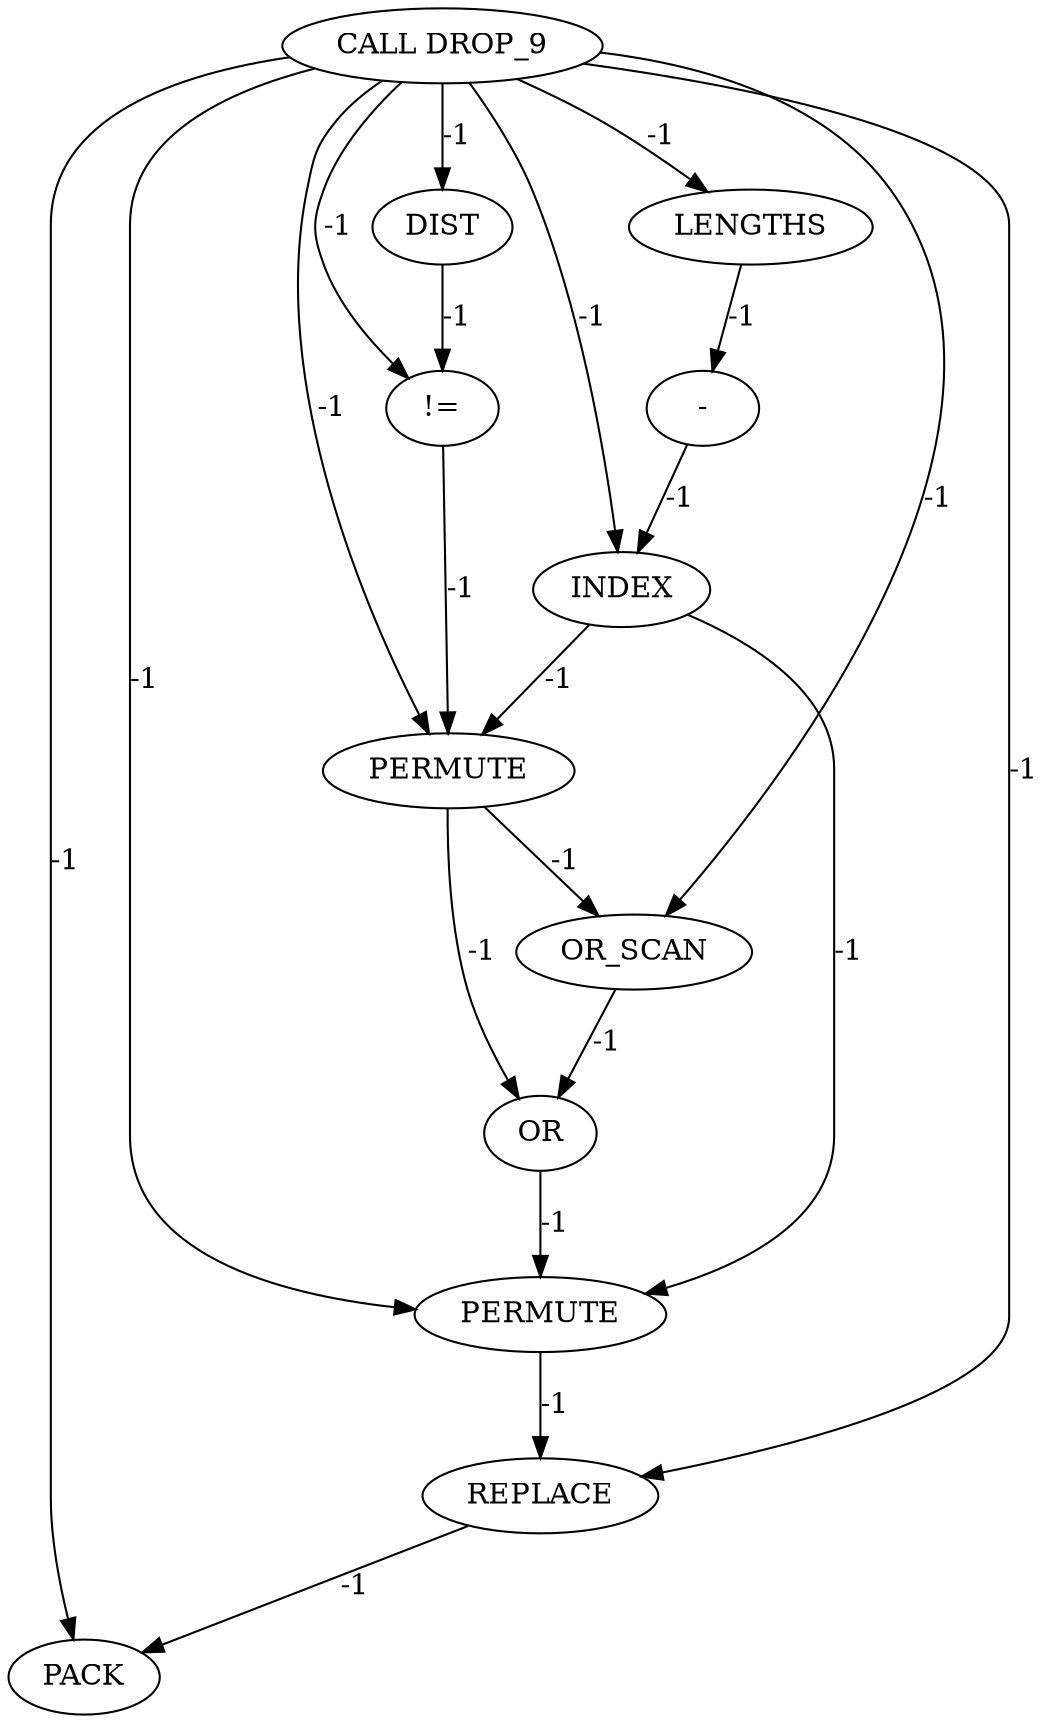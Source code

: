 digraph {
	ep_B_INST_9115 [label=DIST cost=0]
	ep_B_INST_9124 [label="-" cost=0]
	ep_B_INST_9132 [label=INDEX cost=0]
	ep_B_INST_9140 [label=PERMUTE cost=0]
	ep_B_INST_1437 [label="CALL DROP_9" cost=0]
	ep_B_INST_9157 [label=OR cost=0]
	ep_B_INST_9144 [label=OR_SCAN cost=0]
	ep_B_INST_9122 [label=LENGTHS cost=0]
	ep_B_INST_9179 [label=PERMUTE cost=0]
	ep_B_INST_9118 [label="!=" cost=0]
	ep_B_INST_9188 [label=REPLACE cost=0]
	ep_B_INST_9205 [label=PACK cost=0]
	ep_B_INST_9115 -> ep_B_INST_9118 [label=-1 cost=-1]
	ep_B_INST_9124 -> ep_B_INST_9132 [label=-1 cost=-1]
	ep_B_INST_9132 -> ep_B_INST_9140 [label=-1 cost=-1]
	ep_B_INST_9132 -> ep_B_INST_9179 [label=-1 cost=-1]
	ep_B_INST_9140 -> ep_B_INST_9144 [label=-1 cost=-1]
	ep_B_INST_9140 -> ep_B_INST_9157 [label=-1 cost=-1]
	ep_B_INST_1437 -> ep_B_INST_9115 [label=-1 cost=-1]
	ep_B_INST_1437 -> ep_B_INST_9118 [label=-1 cost=-1]
	ep_B_INST_1437 -> ep_B_INST_9122 [label=-1 cost=-1]
	ep_B_INST_1437 -> ep_B_INST_9132 [label=-1 cost=-1]
	ep_B_INST_1437 -> ep_B_INST_9140 [label=-1 cost=-1]
	ep_B_INST_1437 -> ep_B_INST_9144 [label=-1 cost=-1]
	ep_B_INST_1437 -> ep_B_INST_9179 [label=-1 cost=-1]
	ep_B_INST_1437 -> ep_B_INST_9188 [label=-1 cost=-1]
	ep_B_INST_1437 -> ep_B_INST_9205 [label=-1 cost=-1]
	ep_B_INST_9157 -> ep_B_INST_9179 [label=-1 cost=-1]
	ep_B_INST_9144 -> ep_B_INST_9157 [label=-1 cost=-1]
	ep_B_INST_9122 -> ep_B_INST_9124 [label=-1 cost=-1]
	ep_B_INST_9179 -> ep_B_INST_9188 [label=-1 cost=-1]
	ep_B_INST_9118 -> ep_B_INST_9140 [label=-1 cost=-1]
	ep_B_INST_9188 -> ep_B_INST_9205 [label=-1 cost=-1]
}
